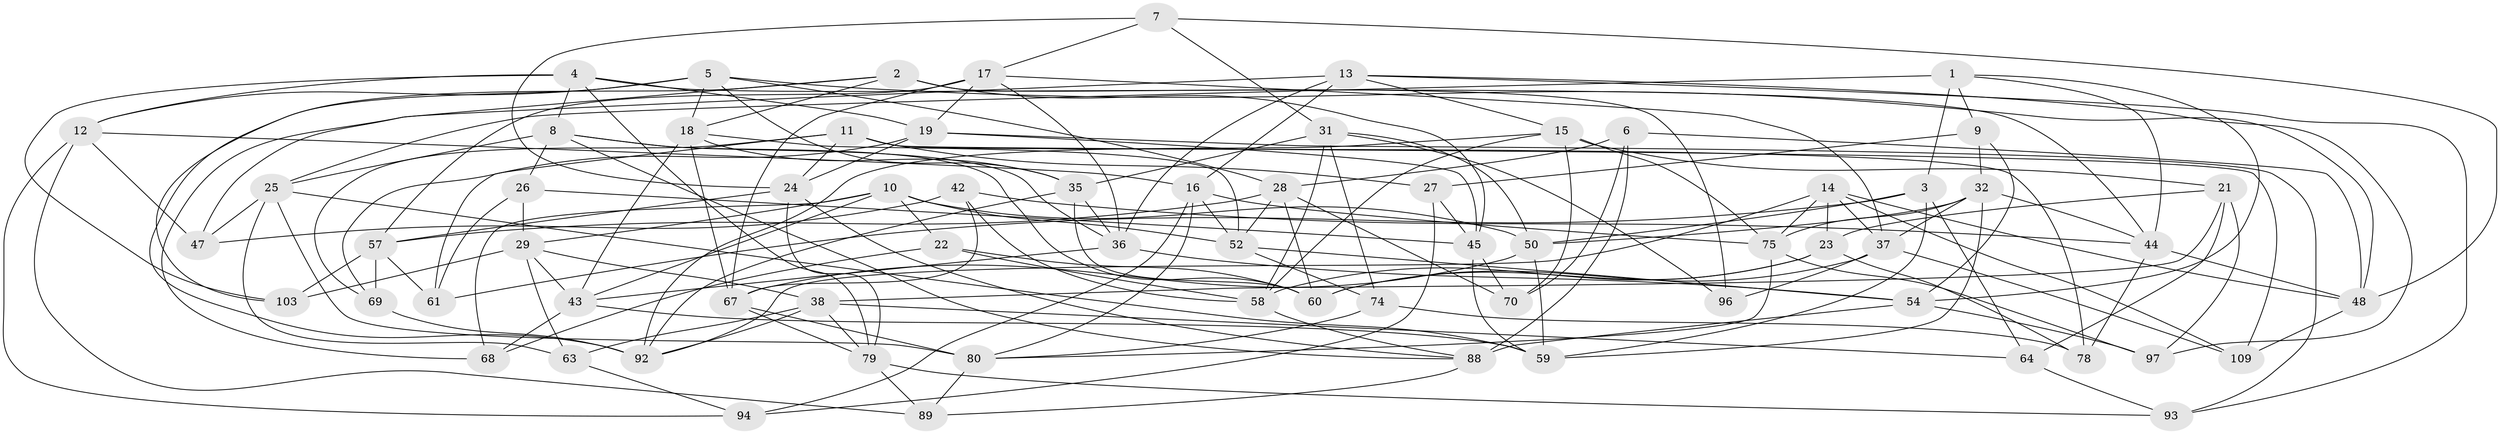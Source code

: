 // original degree distribution, {4: 1.0}
// Generated by graph-tools (version 1.1) at 2025/42/03/06/25 10:42:24]
// undirected, 68 vertices, 178 edges
graph export_dot {
graph [start="1"]
  node [color=gray90,style=filled];
  1 [super="+76"];
  2 [super="+95"];
  3 [super="+39"];
  4 [super="+100"];
  5 [super="+102"];
  6;
  7;
  8 [super="+87"];
  9;
  10 [super="+40"];
  11 [super="+20"];
  12 [super="+49"];
  13 [super="+77"];
  14 [super="+41"];
  15 [super="+34"];
  16 [super="+55"];
  17 [super="+112"];
  18 [super="+33"];
  19 [super="+82"];
  21 [super="+51"];
  22;
  23 [super="+84"];
  24 [super="+56"];
  25 [super="+91"];
  26;
  27;
  28 [super="+30"];
  29 [super="+83"];
  31 [super="+105"];
  32 [super="+46"];
  35 [super="+86"];
  36 [super="+106"];
  37 [super="+98"];
  38 [super="+73"];
  42;
  43 [super="+53"];
  44 [super="+71"];
  45 [super="+111"];
  47;
  48 [super="+108"];
  50 [super="+104"];
  52 [super="+90"];
  54 [super="+65"];
  57 [super="+85"];
  58 [super="+66"];
  59 [super="+110"];
  60 [super="+62"];
  61;
  63;
  64;
  67 [super="+72"];
  68;
  69;
  70;
  74;
  75 [super="+113"];
  78;
  79 [super="+99"];
  80 [super="+81"];
  88 [super="+101"];
  89;
  92 [super="+107"];
  93;
  94;
  96;
  97;
  103;
  109;
  1 -- 25;
  1 -- 9;
  1 -- 3 [weight=2];
  1 -- 44;
  1 -- 54;
  2 -- 96 [weight=2];
  2 -- 47;
  2 -- 45;
  2 -- 18;
  2 -- 92;
  3 -- 50;
  3 -- 61;
  3 -- 64;
  3 -- 59;
  4 -- 19;
  4 -- 103;
  4 -- 79;
  4 -- 8;
  4 -- 12;
  4 -- 44;
  5 -- 48;
  5 -- 35;
  5 -- 103;
  5 -- 18;
  5 -- 12;
  5 -- 28;
  6 -- 70;
  6 -- 48;
  6 -- 28;
  6 -- 88;
  7 -- 17;
  7 -- 24;
  7 -- 48;
  7 -- 31;
  8 -- 25;
  8 -- 36;
  8 -- 60;
  8 -- 26;
  8 -- 88;
  9 -- 54;
  9 -- 27;
  9 -- 32;
  10 -- 50;
  10 -- 43;
  10 -- 29;
  10 -- 52;
  10 -- 22;
  10 -- 68;
  11 -- 109;
  11 -- 27;
  11 -- 69;
  11 -- 61;
  11 -- 78;
  11 -- 24;
  12 -- 94;
  12 -- 16;
  12 -- 89;
  12 -- 47;
  13 -- 16;
  13 -- 36;
  13 -- 97;
  13 -- 93;
  13 -- 68;
  13 -- 15;
  14 -- 109;
  14 -- 37;
  14 -- 48;
  14 -- 92;
  14 -- 23;
  14 -- 75;
  15 -- 58;
  15 -- 21;
  15 -- 75;
  15 -- 92;
  15 -- 70;
  16 -- 75;
  16 -- 94;
  16 -- 52;
  16 -- 80;
  17 -- 36;
  17 -- 37;
  17 -- 19;
  17 -- 67;
  17 -- 57;
  18 -- 52;
  18 -- 67;
  18 -- 43;
  18 -- 35;
  19 -- 69;
  19 -- 93;
  19 -- 45;
  19 -- 24;
  21 -- 97;
  21 -- 64;
  21 -- 38;
  21 -- 23 [weight=2];
  22 -- 60;
  22 -- 68;
  22 -- 58;
  23 -- 78;
  23 -- 58;
  23 -- 60;
  24 -- 79;
  24 -- 57;
  24 -- 88;
  25 -- 47;
  25 -- 63;
  25 -- 80;
  25 -- 59;
  26 -- 45;
  26 -- 61;
  26 -- 29;
  27 -- 94;
  27 -- 45;
  28 -- 57;
  28 -- 52;
  28 -- 70;
  28 -- 60;
  29 -- 38;
  29 -- 103;
  29 -- 63;
  29 -- 43;
  31 -- 35;
  31 -- 58;
  31 -- 96;
  31 -- 74;
  31 -- 50;
  32 -- 44;
  32 -- 50;
  32 -- 75;
  32 -- 37;
  32 -- 59;
  35 -- 60;
  35 -- 36;
  35 -- 92;
  36 -- 43;
  36 -- 54;
  37 -- 109;
  37 -- 96;
  37 -- 60;
  38 -- 64;
  38 -- 63;
  38 -- 79;
  38 -- 92;
  42 -- 47;
  42 -- 44;
  42 -- 58;
  42 -- 67;
  43 -- 68;
  43 -- 59;
  44 -- 78;
  44 -- 48;
  45 -- 59;
  45 -- 70;
  48 -- 109;
  50 -- 67;
  50 -- 59;
  52 -- 74;
  52 -- 54;
  54 -- 97;
  54 -- 88;
  57 -- 69;
  57 -- 61;
  57 -- 103;
  58 -- 88;
  63 -- 94;
  64 -- 93;
  67 -- 79;
  67 -- 80;
  69 -- 92;
  74 -- 78;
  74 -- 80;
  75 -- 80;
  75 -- 97;
  79 -- 89;
  79 -- 93;
  80 -- 89;
  88 -- 89;
}
